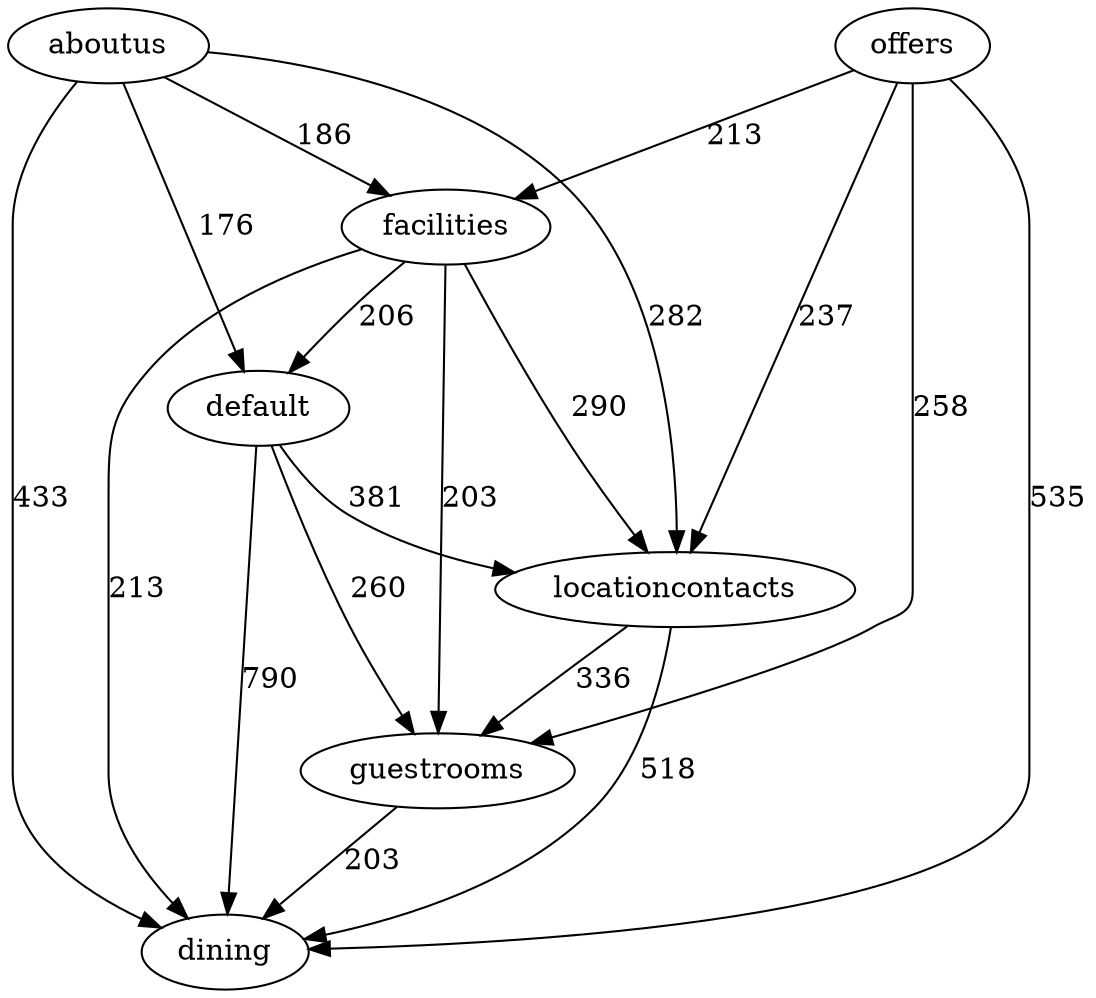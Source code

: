 strict digraph "" {
layout="dot";
locationcontacts;
facilities;
default;
dining;
offers;
aboutus;
guestrooms;
locationcontacts -> dining  [label=518, weight=518];
locationcontacts -> guestrooms  [label=336, weight=336];
facilities -> default  [label=206, weight=206];
facilities -> dining  [label=213, weight=213];
facilities -> guestrooms  [label=203, weight=203];
facilities -> locationcontacts  [label=290, weight=290];
default -> dining  [label=790, weight=790];
default -> locationcontacts  [label=381, weight=381];
default -> guestrooms  [label=260, weight=260];
offers -> dining  [label=535, weight=535];
offers -> guestrooms  [label=258, weight=258];
offers -> locationcontacts  [label=237, weight=237];
offers -> facilities  [label=213, weight=213];
aboutus -> default  [label=176, weight=176];
aboutus -> dining  [label=433, weight=433];
aboutus -> locationcontacts  [label=282, weight=282];
aboutus -> facilities  [label=186, weight=186];
guestrooms -> dining  [label=203, weight=203];
}